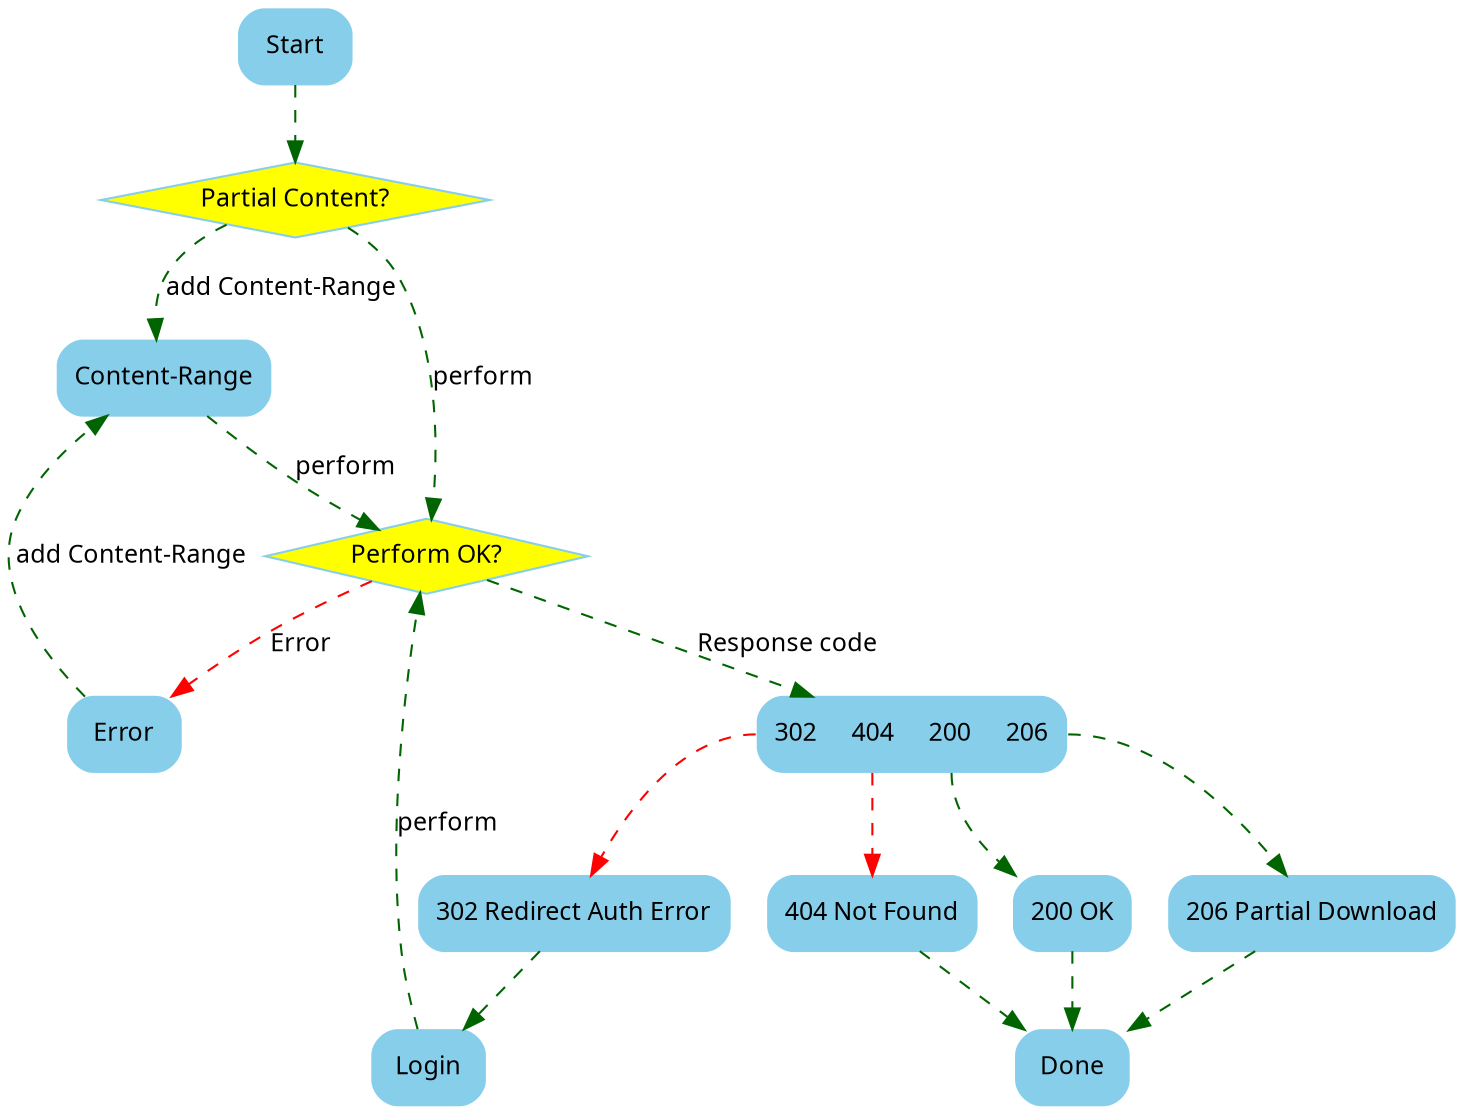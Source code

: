 digraph G {
  randir=LR
  fontname = "Microsoft YaHei";
  fontsize = 12;
  node [fontname = "Microsoft YaHei", fontsize = 12, shape = "Mrecord", color="skyblue", style="filled"];
  edge [fontname = "Microsoft YaHei", fontsize = 12, color="darkgreen",style="dashed"];

  start [label="Start"];
  part [label="Partial Content?",shape="diamond",fillcolor=yellow];
  range [label="Content-Range"];
  //run [label="执行下载"]
  runret [label="Perform OK?",shape="diamond",fillcolor=yellow];
  response [shape=Mrecord,label="<f1> 302|<f2>404|<f3>200|<f4>206"];
  login [label="Login"];
  runerr [label="Error"];
  c200 [label="200 OK"];
  c404 [label="404 Not Found"];
  c206 [label="206 Partial Download"];
  c302 [label="302 Redirect Auth Error"];
  done [label="Done"];

  start -> part;
  part -> range [label="add Content-Range"];
  part -> runret [label="perform"];
  runret -> response [label="Response code"];
  range -> runret [label="perform"];
  runret -> runerr [label ="Error",color="red"];
  runerr -> range [label="add Content-Range"];
response:f3 -> c200;
response:f4 -> c206;
response:f2 -> c404 [color=red];
response:f1 -> c302 [color=red];
  c404 -> done;
  c302 -> login ;
  login -> runret [label="perform"];
  c200 -> done;
  c206 -> done;


  //pc  [label="PC端",style="filled",color="gray"];
  //WEB [label="WEB服务器",style="filled",color="darkgreen"];
  //AMQP [label="AMQP",style="filled",color="red"];


  //pc -> WEB [label="上传打印"];
  //WEB -> AMQP [label="打印消息",style="solided",color="red"];
  //AMQP -> pr [label="推送打印消息",style="solided",color="red"];
  //pr -> WEB [label="下载打印"];
  //pr -> WEB [label="上传凭证"];
  //WEB -> AMQP [label="凭证消息",style="solided",color="red"];
  //AMQP -> pc [label="推送凭证消息",style="solided",color="red"];
  //pc -> WEB [label="下载凭证"];


}

